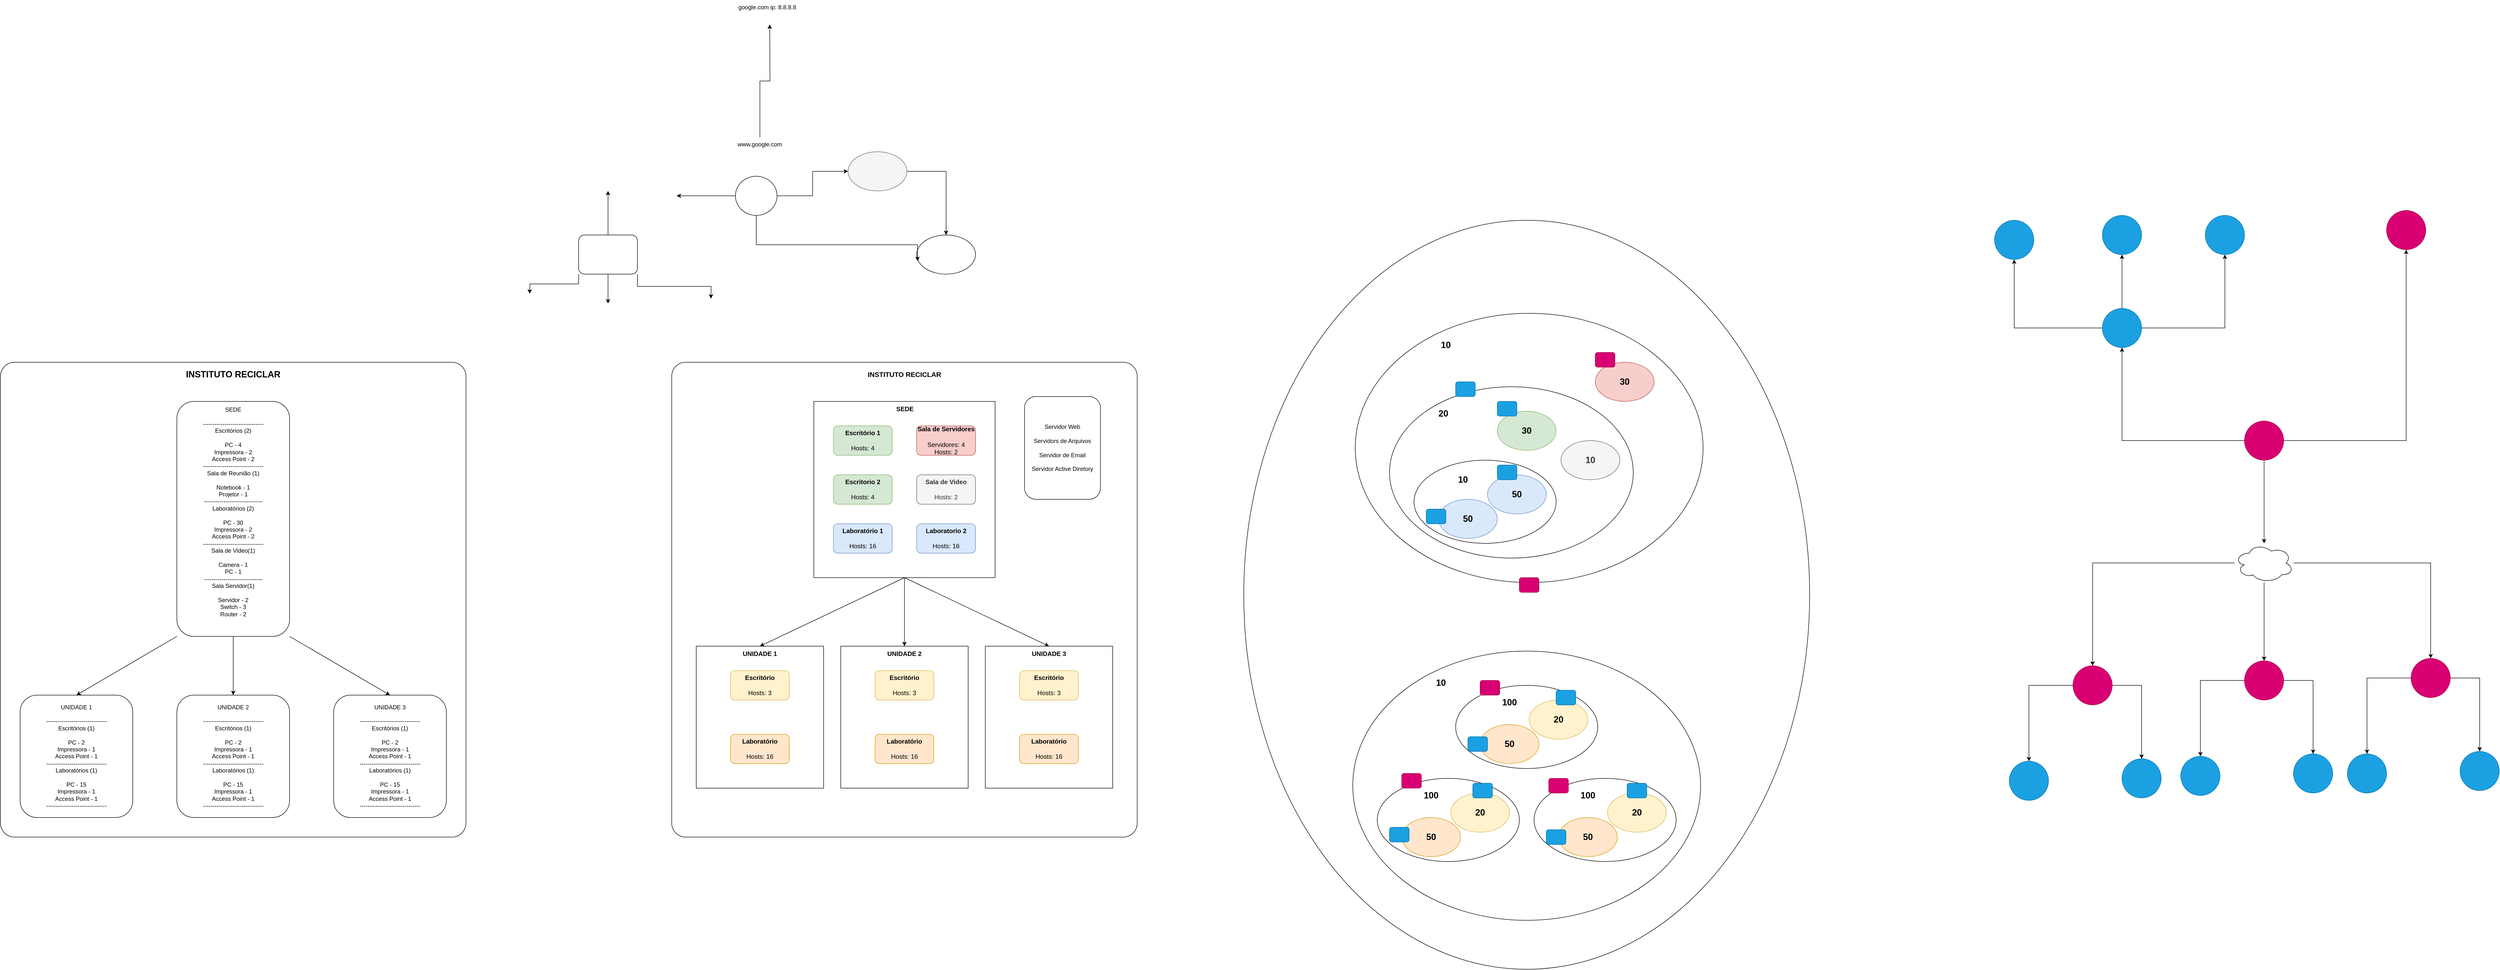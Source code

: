 <mxfile version="23.1.7" type="github">
  <diagram name="Page-1" id="ydfIUNK_gMVmEbcDhQVD">
    <mxGraphModel dx="4947" dy="3346" grid="1" gridSize="10" guides="1" tooltips="1" connect="1" arrows="1" fold="1" page="1" pageScale="1" pageWidth="850" pageHeight="1100" math="0" shadow="0">
      <root>
        <mxCell id="0" />
        <mxCell id="1" parent="0" />
        <mxCell id="fxwuEi95QCL5PJLkfZy1-62" value="" style="ellipse;whiteSpace=wrap;html=1;fillColor=none;" vertex="1" parent="1">
          <mxGeometry x="2487.5" y="-570" width="1155" height="1530" as="geometry" />
        </mxCell>
        <mxCell id="fxwuEi95QCL5PJLkfZy1-61" value="" style="ellipse;whiteSpace=wrap;html=1;fillColor=none;" vertex="1" parent="1">
          <mxGeometry x="2715" y="-380" width="710" height="550" as="geometry" />
        </mxCell>
        <mxCell id="fxwuEi95QCL5PJLkfZy1-58" value="" style="ellipse;whiteSpace=wrap;html=1;fillColor=none;" vertex="1" parent="1">
          <mxGeometry x="2785" y="-230" width="497.5" height="350" as="geometry" />
        </mxCell>
        <mxCell id="fxwuEi95QCL5PJLkfZy1-45" value="" style="ellipse;whiteSpace=wrap;html=1;fillColor=none;" vertex="1" parent="1">
          <mxGeometry x="2710" y="310" width="710" height="550" as="geometry" />
        </mxCell>
        <mxCell id="fxwuEi95QCL5PJLkfZy1-9" value="" style="rounded=1;whiteSpace=wrap;html=1;gradientColor=default;fillColor=none;arcSize=3;glass=0;shadow=0;fontSize=13;" vertex="1" parent="1">
          <mxGeometry x="1320" y="-280" width="950" height="970" as="geometry" />
        </mxCell>
        <mxCell id="fxwuEi95QCL5PJLkfZy1-30" style="rounded=0;orthogonalLoop=1;jettySize=auto;html=1;entryX=0.5;entryY=0;entryDx=0;entryDy=0;exitX=0.5;exitY=1;exitDx=0;exitDy=0;fontSize=13;" edge="1" parent="1" source="fxwuEi95QCL5PJLkfZy1-7" target="fxwuEi95QCL5PJLkfZy1-18">
          <mxGeometry relative="1" as="geometry" />
        </mxCell>
        <mxCell id="fxwuEi95QCL5PJLkfZy1-31" style="edgeStyle=orthogonalEdgeStyle;rounded=0;orthogonalLoop=1;jettySize=auto;html=1;exitX=0.5;exitY=1;exitDx=0;exitDy=0;entryX=0.5;entryY=0;entryDx=0;entryDy=0;fontSize=13;" edge="1" parent="1" source="fxwuEi95QCL5PJLkfZy1-7" target="fxwuEi95QCL5PJLkfZy1-22">
          <mxGeometry relative="1" as="geometry" />
        </mxCell>
        <mxCell id="fxwuEi95QCL5PJLkfZy1-32" style="rounded=0;orthogonalLoop=1;jettySize=auto;html=1;exitX=0.5;exitY=1;exitDx=0;exitDy=0;entryX=0.5;entryY=0;entryDx=0;entryDy=0;fontSize=13;" edge="1" parent="1" source="fxwuEi95QCL5PJLkfZy1-7" target="fxwuEi95QCL5PJLkfZy1-26">
          <mxGeometry relative="1" as="geometry" />
        </mxCell>
        <mxCell id="fxwuEi95QCL5PJLkfZy1-7" value="" style="rounded=0;whiteSpace=wrap;html=1;fontSize=13;" vertex="1" parent="1">
          <mxGeometry x="1610" y="-200" width="370" height="360" as="geometry" />
        </mxCell>
        <mxCell id="63vsSF0owmm6zfgYTDCI-8" value="" style="rounded=1;whiteSpace=wrap;html=1;gradientColor=default;fillColor=none;arcSize=3;" parent="1" vertex="1">
          <mxGeometry x="-50" y="-280" width="950" height="970" as="geometry" />
        </mxCell>
        <mxCell id="63vsSF0owmm6zfgYTDCI-5" style="rounded=0;orthogonalLoop=1;jettySize=auto;html=1;exitX=0;exitY=1;exitDx=0;exitDy=0;entryX=0.5;entryY=0;entryDx=0;entryDy=0;" parent="1" source="63vsSF0owmm6zfgYTDCI-1" target="63vsSF0owmm6zfgYTDCI-2" edge="1">
          <mxGeometry relative="1" as="geometry" />
        </mxCell>
        <mxCell id="63vsSF0owmm6zfgYTDCI-6" style="edgeStyle=orthogonalEdgeStyle;rounded=0;orthogonalLoop=1;jettySize=auto;html=1;exitX=0.5;exitY=1;exitDx=0;exitDy=0;" parent="1" source="63vsSF0owmm6zfgYTDCI-1" target="63vsSF0owmm6zfgYTDCI-4" edge="1">
          <mxGeometry relative="1" as="geometry" />
        </mxCell>
        <mxCell id="63vsSF0owmm6zfgYTDCI-7" style="rounded=0;orthogonalLoop=1;jettySize=auto;html=1;exitX=1;exitY=1;exitDx=0;exitDy=0;entryX=0.5;entryY=0;entryDx=0;entryDy=0;" parent="1" source="63vsSF0owmm6zfgYTDCI-1" target="63vsSF0owmm6zfgYTDCI-3" edge="1">
          <mxGeometry relative="1" as="geometry" />
        </mxCell>
        <mxCell id="63vsSF0owmm6zfgYTDCI-1" value="SEDE&lt;br&gt;&lt;div&gt;&lt;br&gt;&lt;/div&gt;&lt;div&gt;-------------------------------&lt;/div&gt;&lt;div&gt;&lt;span style=&quot;background-color: initial;&quot;&gt;Escritórios (2)&lt;/span&gt;&lt;br&gt;&lt;/div&gt;&lt;div&gt;&lt;br&gt;&lt;/div&gt;&lt;div&gt;PC - 4&lt;/div&gt;&lt;div&gt;Impressora - 2&lt;/div&gt;&lt;div&gt;Access Point - 2&lt;/div&gt;&lt;div&gt;&lt;span style=&quot;background-color: initial;&quot;&gt;-------------------------------&lt;/span&gt;&lt;br&gt;&lt;/div&gt;&lt;div&gt;&lt;span style=&quot;background-color: initial;&quot;&gt;Sala de Reunião (1)&lt;/span&gt;&lt;/div&gt;&lt;div&gt;&lt;span style=&quot;background-color: initial;&quot;&gt;&lt;br&gt;&lt;/span&gt;&lt;/div&gt;&lt;div&gt;&lt;span style=&quot;background-color: initial;&quot;&gt;Notebook - 1&lt;/span&gt;&lt;/div&gt;&lt;div&gt;Projetor - 1&lt;/div&gt;&lt;div&gt;------------------------------&lt;/div&gt;&lt;div&gt;Laboratórios (2)&lt;/div&gt;&lt;div&gt;&lt;br&gt;&lt;/div&gt;&lt;div&gt;PC - 30&lt;/div&gt;&lt;div&gt;Impressora - 2&lt;/div&gt;&lt;div&gt;Access Point - 2&lt;/div&gt;&lt;div&gt;-------------------------------&lt;/div&gt;&lt;div&gt;Sala de Video(1)&lt;/div&gt;&lt;div&gt;&lt;br&gt;&lt;/div&gt;&lt;div&gt;Camera - 1&lt;/div&gt;&lt;div&gt;PC - 1&lt;/div&gt;&lt;div&gt;------------------------------&lt;/div&gt;&lt;div&gt;Sala Servidor(1)&lt;/div&gt;&lt;div&gt;&lt;br&gt;&lt;/div&gt;&lt;div&gt;Servidor - 2&lt;/div&gt;&lt;div&gt;Switch - 3&lt;/div&gt;&lt;div&gt;Router - 2&lt;/div&gt;&lt;div&gt;&lt;br&gt;&lt;/div&gt;&lt;div&gt;&lt;br&gt;&lt;/div&gt;" style="rounded=1;whiteSpace=wrap;html=1;" parent="1" vertex="1">
          <mxGeometry x="310" y="-200" width="230" height="480" as="geometry" />
        </mxCell>
        <mxCell id="63vsSF0owmm6zfgYTDCI-2" value="UNIDADE 1&lt;br style=&quot;border-color: var(--border-color);&quot;&gt;&lt;div style=&quot;border-color: var(--border-color);&quot;&gt;&lt;br style=&quot;border-color: var(--border-color);&quot;&gt;&lt;/div&gt;&lt;div style=&quot;border-color: var(--border-color);&quot;&gt;-------------------------------&lt;/div&gt;&lt;div style=&quot;border-color: var(--border-color);&quot;&gt;Escritórios (1)&lt;br style=&quot;border-color: var(--border-color);&quot;&gt;&lt;/div&gt;&lt;div style=&quot;border-color: var(--border-color);&quot;&gt;&lt;br style=&quot;border-color: var(--border-color);&quot;&gt;&lt;/div&gt;&lt;div style=&quot;border-color: var(--border-color);&quot;&gt;PC - 2&lt;/div&gt;&lt;div style=&quot;border-color: var(--border-color);&quot;&gt;Impressora - 1&lt;/div&gt;&lt;div style=&quot;border-color: var(--border-color);&quot;&gt;Access Point - 1&lt;/div&gt;&lt;div style=&quot;border-color: var(--border-color);&quot;&gt;&lt;span style=&quot;border-color: var(--border-color); background-color: initial;&quot;&gt;-------------------------------&lt;/span&gt;&lt;br style=&quot;border-color: var(--border-color);&quot;&gt;&lt;/div&gt;&lt;div style=&quot;border-color: var(--border-color);&quot;&gt;Laboratórios (1)&lt;/div&gt;&lt;div style=&quot;border-color: var(--border-color);&quot;&gt;&lt;br style=&quot;border-color: var(--border-color);&quot;&gt;&lt;/div&gt;&lt;div style=&quot;border-color: var(--border-color);&quot;&gt;PC - 15&lt;/div&gt;&lt;div style=&quot;border-color: var(--border-color);&quot;&gt;Impressora - 1&lt;/div&gt;&lt;div style=&quot;border-color: var(--border-color);&quot;&gt;Access Point - 1&lt;/div&gt;&lt;div style=&quot;border-color: var(--border-color);&quot;&gt;-------------------------------&lt;/div&gt;" style="rounded=1;whiteSpace=wrap;html=1;" parent="1" vertex="1">
          <mxGeometry x="-10" y="400" width="230" height="250" as="geometry" />
        </mxCell>
        <mxCell id="63vsSF0owmm6zfgYTDCI-3" value="UNIDADE 3&lt;br style=&quot;border-color: var(--border-color);&quot;&gt;&lt;div style=&quot;border-color: var(--border-color);&quot;&gt;&lt;br style=&quot;border-color: var(--border-color);&quot;&gt;&lt;/div&gt;&lt;div style=&quot;border-color: var(--border-color);&quot;&gt;-------------------------------&lt;/div&gt;&lt;div style=&quot;border-color: var(--border-color);&quot;&gt;Escritórios (1)&lt;br style=&quot;border-color: var(--border-color);&quot;&gt;&lt;/div&gt;&lt;div style=&quot;border-color: var(--border-color);&quot;&gt;&lt;br style=&quot;border-color: var(--border-color);&quot;&gt;&lt;/div&gt;&lt;div style=&quot;border-color: var(--border-color);&quot;&gt;PC - 2&lt;/div&gt;&lt;div style=&quot;border-color: var(--border-color);&quot;&gt;Impressora - 1&lt;/div&gt;&lt;div style=&quot;border-color: var(--border-color);&quot;&gt;Access Point - 1&lt;/div&gt;&lt;div style=&quot;border-color: var(--border-color);&quot;&gt;-------------------------------&lt;br style=&quot;border-color: var(--border-color);&quot;&gt;&lt;/div&gt;&lt;div style=&quot;border-color: var(--border-color);&quot;&gt;Laboratórios (1)&lt;/div&gt;&lt;div style=&quot;border-color: var(--border-color);&quot;&gt;&lt;br style=&quot;border-color: var(--border-color);&quot;&gt;&lt;/div&gt;&lt;div style=&quot;border-color: var(--border-color);&quot;&gt;PC - 15&lt;/div&gt;&lt;div style=&quot;border-color: var(--border-color);&quot;&gt;Impressora - 1&lt;/div&gt;&lt;div style=&quot;border-color: var(--border-color);&quot;&gt;Access Point - 1&lt;/div&gt;&lt;div style=&quot;border-color: var(--border-color);&quot;&gt;-------------------------------&lt;/div&gt;" style="rounded=1;whiteSpace=wrap;html=1;" parent="1" vertex="1">
          <mxGeometry x="630" y="400" width="230" height="250" as="geometry" />
        </mxCell>
        <mxCell id="63vsSF0owmm6zfgYTDCI-4" value="UNIDADE 2&lt;br style=&quot;border-color: var(--border-color);&quot;&gt;&lt;div style=&quot;border-color: var(--border-color);&quot;&gt;&lt;br style=&quot;border-color: var(--border-color);&quot;&gt;&lt;/div&gt;&lt;div style=&quot;border-color: var(--border-color);&quot;&gt;-------------------------------&lt;/div&gt;&lt;div style=&quot;border-color: var(--border-color);&quot;&gt;Escritórios (1)&lt;br style=&quot;border-color: var(--border-color);&quot;&gt;&lt;/div&gt;&lt;div style=&quot;border-color: var(--border-color);&quot;&gt;&lt;br style=&quot;border-color: var(--border-color);&quot;&gt;&lt;/div&gt;&lt;div style=&quot;border-color: var(--border-color);&quot;&gt;PC - 2&lt;/div&gt;&lt;div style=&quot;border-color: var(--border-color);&quot;&gt;Impressora - 1&lt;/div&gt;&lt;div style=&quot;border-color: var(--border-color);&quot;&gt;Access Point - 1&lt;/div&gt;&lt;div style=&quot;border-color: var(--border-color);&quot;&gt;-------------------------------&lt;br style=&quot;border-color: var(--border-color);&quot;&gt;&lt;/div&gt;&lt;div style=&quot;border-color: var(--border-color);&quot;&gt;Laboratórios (1)&lt;/div&gt;&lt;div style=&quot;border-color: var(--border-color);&quot;&gt;&lt;br style=&quot;border-color: var(--border-color);&quot;&gt;&lt;/div&gt;&lt;div style=&quot;border-color: var(--border-color);&quot;&gt;PC - 15&lt;/div&gt;&lt;div style=&quot;border-color: var(--border-color);&quot;&gt;Impressora - 1&lt;/div&gt;&lt;div style=&quot;border-color: var(--border-color);&quot;&gt;Access Point - 1&lt;/div&gt;&lt;div style=&quot;border-color: var(--border-color);&quot;&gt;-------------------------------&lt;/div&gt;" style="rounded=1;whiteSpace=wrap;html=1;" parent="1" vertex="1">
          <mxGeometry x="310" y="400" width="230" height="250" as="geometry" />
        </mxCell>
        <mxCell id="63vsSF0owmm6zfgYTDCI-9" value="&lt;b&gt;&lt;font style=&quot;font-size: 18px;&quot;&gt;INSTITUTO RECICLAR&lt;/font&gt;&lt;/b&gt;" style="text;html=1;align=center;verticalAlign=middle;whiteSpace=wrap;rounded=0;" parent="1" vertex="1">
          <mxGeometry x="165" y="-270" width="520" height="30" as="geometry" />
        </mxCell>
        <mxCell id="fxwuEi95QCL5PJLkfZy1-1" value="&lt;b style=&quot;font-size: 13px;&quot;&gt;Escritório 1&lt;br style=&quot;font-size: 13px;&quot;&gt;&lt;/b&gt;&lt;br style=&quot;font-size: 13px;&quot;&gt;Hosts: 4" style="rounded=1;whiteSpace=wrap;html=1;fillColor=#d5e8d4;strokeColor=#82b366;fontSize=13;" vertex="1" parent="1">
          <mxGeometry x="1650" y="-150" width="120" height="60" as="geometry" />
        </mxCell>
        <mxCell id="fxwuEi95QCL5PJLkfZy1-2" value="&lt;b style=&quot;font-size: 13px;&quot;&gt;Escritorio 2&lt;br style=&quot;font-size: 13px;&quot;&gt;&lt;/b&gt;&lt;br style=&quot;font-size: 13px;&quot;&gt;Hosts: 4" style="rounded=1;whiteSpace=wrap;html=1;fillColor=#d5e8d4;strokeColor=#82b366;fontSize=13;" vertex="1" parent="1">
          <mxGeometry x="1650" y="-50" width="120" height="60" as="geometry" />
        </mxCell>
        <mxCell id="fxwuEi95QCL5PJLkfZy1-3" value="&lt;b style=&quot;font-size: 13px;&quot;&gt;Laboratório 1&lt;br style=&quot;font-size: 13px;&quot;&gt;&lt;/b&gt;&lt;br style=&quot;font-size: 13px;&quot;&gt;Hosts: 16" style="rounded=1;whiteSpace=wrap;html=1;fillColor=#dae8fc;strokeColor=#6c8ebf;fontSize=13;" vertex="1" parent="1">
          <mxGeometry x="1650" y="50" width="120" height="60" as="geometry" />
        </mxCell>
        <mxCell id="fxwuEi95QCL5PJLkfZy1-4" value="&lt;b style=&quot;font-size: 13px;&quot;&gt;Laboratorio 2&lt;br style=&quot;font-size: 13px;&quot;&gt;&lt;/b&gt;&lt;br style=&quot;font-size: 13px;&quot;&gt;Hosts: 16" style="rounded=1;whiteSpace=wrap;html=1;fillColor=#dae8fc;strokeColor=#6c8ebf;fontSize=13;" vertex="1" parent="1">
          <mxGeometry x="1820" y="50" width="120" height="60" as="geometry" />
        </mxCell>
        <mxCell id="fxwuEi95QCL5PJLkfZy1-5" value="&lt;b style=&quot;font-size: 13px;&quot;&gt;Sala de Video&lt;br style=&quot;font-size: 13px;&quot;&gt;&lt;/b&gt;&lt;br style=&quot;font-size: 13px;&quot;&gt;Hosts: 2" style="rounded=1;whiteSpace=wrap;html=1;fillColor=#f5f5f5;fontColor=#333333;strokeColor=#666666;fontSize=13;" vertex="1" parent="1">
          <mxGeometry x="1820" y="-50" width="120" height="60" as="geometry" />
        </mxCell>
        <mxCell id="fxwuEi95QCL5PJLkfZy1-6" value="&lt;b style=&quot;font-size: 13px;&quot;&gt;Sala de Servidores&lt;br style=&quot;font-size: 13px;&quot;&gt;&lt;/b&gt;&lt;br style=&quot;font-size: 13px;&quot;&gt;Servidores: 4&lt;br style=&quot;font-size: 13px;&quot;&gt;Hosts: 2" style="rounded=1;whiteSpace=wrap;html=1;fillColor=#f8cecc;strokeColor=#b85450;fontSize=13;" vertex="1" parent="1">
          <mxGeometry x="1820" y="-150" width="120" height="60" as="geometry" />
        </mxCell>
        <mxCell id="fxwuEi95QCL5PJLkfZy1-8" value="&lt;b style=&quot;font-size: 13px;&quot;&gt;&lt;font style=&quot;font-size: 13px;&quot;&gt;SEDE&lt;/font&gt;&lt;/b&gt;" style="text;html=1;align=center;verticalAlign=middle;whiteSpace=wrap;rounded=0;fontSize=13;" vertex="1" parent="1">
          <mxGeometry x="1691" y="-200" width="210" height="30" as="geometry" />
        </mxCell>
        <mxCell id="fxwuEi95QCL5PJLkfZy1-10" value="&lt;b style=&quot;&quot;&gt;&lt;font style=&quot;font-size: 14px;&quot;&gt;INSTITUTO RECICLAR&lt;/font&gt;&lt;/b&gt;" style="text;html=1;align=center;verticalAlign=middle;whiteSpace=wrap;rounded=0;fontSize=13;" vertex="1" parent="1">
          <mxGeometry x="1535" y="-270" width="520" height="30" as="geometry" />
        </mxCell>
        <mxCell id="fxwuEi95QCL5PJLkfZy1-11" value="" style="rounded=0;whiteSpace=wrap;html=1;fontSize=13;" vertex="1" parent="1">
          <mxGeometry x="1370" y="300" width="260" height="290" as="geometry" />
        </mxCell>
        <mxCell id="fxwuEi95QCL5PJLkfZy1-12" value="&lt;b style=&quot;font-size: 13px;&quot;&gt;Escritório&lt;br style=&quot;font-size: 13px;&quot;&gt;&lt;/b&gt;&lt;br style=&quot;font-size: 13px;&quot;&gt;Hosts: 3" style="rounded=1;whiteSpace=wrap;html=1;fillColor=#fff2cc;strokeColor=#d6b656;fontSize=13;" vertex="1" parent="1">
          <mxGeometry x="1440" y="350" width="120" height="60" as="geometry" />
        </mxCell>
        <mxCell id="fxwuEi95QCL5PJLkfZy1-14" value="&lt;b style=&quot;font-size: 13px;&quot;&gt;Laboratório&lt;br style=&quot;font-size: 13px;&quot;&gt;&lt;/b&gt;&lt;br style=&quot;font-size: 13px;&quot;&gt;Hosts: 16" style="rounded=1;whiteSpace=wrap;html=1;fillColor=#ffe6cc;strokeColor=#d79b00;fontSize=13;" vertex="1" parent="1">
          <mxGeometry x="1440" y="480" width="120" height="60" as="geometry" />
        </mxCell>
        <mxCell id="fxwuEi95QCL5PJLkfZy1-18" value="&lt;b style=&quot;font-size: 13px;&quot;&gt;&lt;font style=&quot;font-size: 13px;&quot;&gt;UNIDADE 1&lt;/font&gt;&lt;/b&gt;" style="text;html=1;align=center;verticalAlign=middle;whiteSpace=wrap;rounded=0;fontSize=13;" vertex="1" parent="1">
          <mxGeometry x="1395" y="300" width="210" height="30" as="geometry" />
        </mxCell>
        <mxCell id="fxwuEi95QCL5PJLkfZy1-19" value="" style="rounded=0;whiteSpace=wrap;html=1;fontSize=13;" vertex="1" parent="1">
          <mxGeometry x="1665" y="300" width="260" height="290" as="geometry" />
        </mxCell>
        <mxCell id="fxwuEi95QCL5PJLkfZy1-20" value="&lt;b style=&quot;font-size: 13px;&quot;&gt;Escritório&lt;br style=&quot;font-size: 13px;&quot;&gt;&lt;/b&gt;&lt;br style=&quot;font-size: 13px;&quot;&gt;Hosts: 3" style="rounded=1;whiteSpace=wrap;html=1;fillColor=#fff2cc;strokeColor=#d6b656;fontSize=13;" vertex="1" parent="1">
          <mxGeometry x="1735" y="350" width="120" height="60" as="geometry" />
        </mxCell>
        <mxCell id="fxwuEi95QCL5PJLkfZy1-21" value="&lt;b style=&quot;font-size: 13px;&quot;&gt;Laboratório&lt;br style=&quot;font-size: 13px;&quot;&gt;&lt;/b&gt;&lt;br style=&quot;font-size: 13px;&quot;&gt;Hosts: 16" style="rounded=1;whiteSpace=wrap;html=1;fillColor=#ffe6cc;strokeColor=#d79b00;fontSize=13;" vertex="1" parent="1">
          <mxGeometry x="1735" y="480" width="120" height="60" as="geometry" />
        </mxCell>
        <mxCell id="fxwuEi95QCL5PJLkfZy1-22" value="&lt;b style=&quot;font-size: 13px;&quot;&gt;&lt;font style=&quot;font-size: 13px;&quot;&gt;UNIDADE 2&lt;/font&gt;&lt;/b&gt;" style="text;html=1;align=center;verticalAlign=middle;whiteSpace=wrap;rounded=0;fontSize=13;" vertex="1" parent="1">
          <mxGeometry x="1690" y="300" width="210" height="30" as="geometry" />
        </mxCell>
        <mxCell id="fxwuEi95QCL5PJLkfZy1-23" value="" style="rounded=0;whiteSpace=wrap;html=1;fontSize=13;" vertex="1" parent="1">
          <mxGeometry x="1960" y="300" width="260" height="290" as="geometry" />
        </mxCell>
        <mxCell id="fxwuEi95QCL5PJLkfZy1-24" value="&lt;b style=&quot;font-size: 13px;&quot;&gt;Escritório&lt;br style=&quot;font-size: 13px;&quot;&gt;&lt;/b&gt;&lt;br style=&quot;font-size: 13px;&quot;&gt;Hosts: 3" style="rounded=1;whiteSpace=wrap;html=1;fillColor=#fff2cc;strokeColor=#d6b656;fontSize=13;" vertex="1" parent="1">
          <mxGeometry x="2030" y="350" width="120" height="60" as="geometry" />
        </mxCell>
        <mxCell id="fxwuEi95QCL5PJLkfZy1-25" value="&lt;b style=&quot;font-size: 13px;&quot;&gt;Laboratório&lt;br style=&quot;font-size: 13px;&quot;&gt;&lt;/b&gt;&lt;br style=&quot;font-size: 13px;&quot;&gt;Hosts: 16" style="rounded=1;whiteSpace=wrap;html=1;fillColor=#ffe6cc;strokeColor=#d79b00;fontSize=13;" vertex="1" parent="1">
          <mxGeometry x="2030" y="480" width="120" height="60" as="geometry" />
        </mxCell>
        <mxCell id="fxwuEi95QCL5PJLkfZy1-26" value="&lt;b style=&quot;font-size: 13px;&quot;&gt;&lt;font style=&quot;font-size: 13px;&quot;&gt;UNIDADE 3&lt;/font&gt;&lt;/b&gt;" style="text;html=1;align=center;verticalAlign=middle;whiteSpace=wrap;rounded=0;fontSize=13;" vertex="1" parent="1">
          <mxGeometry x="1985" y="300" width="210" height="30" as="geometry" />
        </mxCell>
        <mxCell id="fxwuEi95QCL5PJLkfZy1-34" value="" style="ellipse;whiteSpace=wrap;html=1;fillColor=none;" vertex="1" parent="1">
          <mxGeometry x="2920" y="380" width="290" height="170" as="geometry" />
        </mxCell>
        <mxCell id="fxwuEi95QCL5PJLkfZy1-33" value="&lt;font style=&quot;font-size: 18px;&quot;&gt;&lt;b&gt;50&lt;/b&gt;&lt;/font&gt;" style="ellipse;whiteSpace=wrap;html=1;fillColor=#ffe6cc;strokeColor=#d79b00;" vertex="1" parent="1">
          <mxGeometry x="2970" y="460" width="120" height="80" as="geometry" />
        </mxCell>
        <mxCell id="fxwuEi95QCL5PJLkfZy1-35" value="&lt;font style=&quot;font-size: 18px;&quot;&gt;&lt;b&gt;20&lt;/b&gt;&lt;/font&gt;" style="ellipse;whiteSpace=wrap;html=1;fillColor=#fff2cc;strokeColor=#d6b656;" vertex="1" parent="1">
          <mxGeometry x="3070" y="410" width="120" height="80" as="geometry" />
        </mxCell>
        <mxCell id="fxwuEi95QCL5PJLkfZy1-36" value="&lt;font style=&quot;font-size: 18px;&quot;&gt;&lt;b&gt;100&lt;/b&gt;&lt;/font&gt;" style="text;html=1;align=center;verticalAlign=middle;whiteSpace=wrap;rounded=0;" vertex="1" parent="1">
          <mxGeometry x="3000" y="400" width="60" height="30" as="geometry" />
        </mxCell>
        <mxCell id="fxwuEi95QCL5PJLkfZy1-37" value="" style="ellipse;whiteSpace=wrap;html=1;fillColor=none;" vertex="1" parent="1">
          <mxGeometry x="2760" y="570" width="290" height="170" as="geometry" />
        </mxCell>
        <mxCell id="fxwuEi95QCL5PJLkfZy1-38" value="&lt;font style=&quot;font-size: 18px;&quot;&gt;&lt;b&gt;50&lt;/b&gt;&lt;/font&gt;" style="ellipse;whiteSpace=wrap;html=1;fillColor=#ffe6cc;strokeColor=#d79b00;" vertex="1" parent="1">
          <mxGeometry x="2810" y="650" width="120" height="80" as="geometry" />
        </mxCell>
        <mxCell id="fxwuEi95QCL5PJLkfZy1-39" value="&lt;b&gt;&lt;font style=&quot;font-size: 18px;&quot;&gt;20&lt;/font&gt;&lt;/b&gt;" style="ellipse;whiteSpace=wrap;html=1;fillColor=#fff2cc;strokeColor=#d6b656;" vertex="1" parent="1">
          <mxGeometry x="2910" y="600" width="120" height="80" as="geometry" />
        </mxCell>
        <mxCell id="fxwuEi95QCL5PJLkfZy1-40" value="&lt;font style=&quot;font-size: 18px;&quot;&gt;&lt;b&gt;100&lt;/b&gt;&lt;/font&gt;" style="text;html=1;align=center;verticalAlign=middle;whiteSpace=wrap;rounded=0;" vertex="1" parent="1">
          <mxGeometry x="2840" y="590" width="60" height="30" as="geometry" />
        </mxCell>
        <mxCell id="fxwuEi95QCL5PJLkfZy1-41" value="" style="ellipse;whiteSpace=wrap;html=1;fillColor=none;" vertex="1" parent="1">
          <mxGeometry x="3080" y="570" width="290" height="170" as="geometry" />
        </mxCell>
        <mxCell id="fxwuEi95QCL5PJLkfZy1-42" value="&lt;font style=&quot;font-size: 18px;&quot;&gt;&lt;b&gt;50&lt;/b&gt;&lt;/font&gt;" style="ellipse;whiteSpace=wrap;html=1;fillColor=#ffe6cc;strokeColor=#d79b00;" vertex="1" parent="1">
          <mxGeometry x="3130" y="650" width="120" height="80" as="geometry" />
        </mxCell>
        <mxCell id="fxwuEi95QCL5PJLkfZy1-43" value="&lt;font style=&quot;font-size: 18px;&quot;&gt;&lt;b&gt;20&lt;/b&gt;&lt;/font&gt;" style="ellipse;whiteSpace=wrap;html=1;fillColor=#fff2cc;strokeColor=#d6b656;" vertex="1" parent="1">
          <mxGeometry x="3230" y="600" width="120" height="80" as="geometry" />
        </mxCell>
        <mxCell id="fxwuEi95QCL5PJLkfZy1-44" value="&lt;font style=&quot;font-size: 18px;&quot;&gt;&lt;b&gt;100&lt;/b&gt;&lt;/font&gt;" style="text;html=1;align=center;verticalAlign=middle;whiteSpace=wrap;rounded=0;" vertex="1" parent="1">
          <mxGeometry x="3160" y="590" width="60" height="30" as="geometry" />
        </mxCell>
        <mxCell id="fxwuEi95QCL5PJLkfZy1-46" value="&lt;font style=&quot;font-size: 18px;&quot;&gt;&lt;b&gt;10&lt;/b&gt;&lt;/font&gt;" style="text;html=1;align=center;verticalAlign=middle;whiteSpace=wrap;rounded=0;" vertex="1" parent="1">
          <mxGeometry x="2860" y="360" width="60" height="30" as="geometry" />
        </mxCell>
        <mxCell id="fxwuEi95QCL5PJLkfZy1-47" value="&lt;font style=&quot;font-size: 18px;&quot;&gt;&lt;b&gt;30&lt;/b&gt;&lt;/font&gt;" style="ellipse;whiteSpace=wrap;html=1;fillColor=#d5e8d4;strokeColor=#82b366;" vertex="1" parent="1">
          <mxGeometry x="3005" y="-180" width="120" height="80" as="geometry" />
        </mxCell>
        <mxCell id="fxwuEi95QCL5PJLkfZy1-50" value="&lt;font style=&quot;font-size: 18px;&quot;&gt;&lt;b&gt;10&lt;/b&gt;&lt;/font&gt;" style="ellipse;whiteSpace=wrap;html=1;fillColor=#f5f5f5;fontColor=#333333;strokeColor=#666666;" vertex="1" parent="1">
          <mxGeometry x="3135" y="-120" width="120" height="80" as="geometry" />
        </mxCell>
        <mxCell id="fxwuEi95QCL5PJLkfZy1-51" value="&lt;font style=&quot;font-size: 18px;&quot;&gt;&lt;b&gt;30&lt;/b&gt;&lt;/font&gt;" style="ellipse;whiteSpace=wrap;html=1;fillColor=#f8cecc;strokeColor=#b85450;" vertex="1" parent="1">
          <mxGeometry x="3205" y="-280" width="120" height="80" as="geometry" />
        </mxCell>
        <mxCell id="fxwuEi95QCL5PJLkfZy1-54" value="" style="ellipse;whiteSpace=wrap;html=1;fillColor=none;" vertex="1" parent="1">
          <mxGeometry x="2835" y="-80" width="290" height="170" as="geometry" />
        </mxCell>
        <mxCell id="fxwuEi95QCL5PJLkfZy1-55" value="&lt;font style=&quot;font-size: 18px;&quot;&gt;&lt;b&gt;50&lt;/b&gt;&lt;/font&gt;" style="ellipse;whiteSpace=wrap;html=1;fillColor=#dae8fc;strokeColor=#6c8ebf;" vertex="1" parent="1">
          <mxGeometry x="2885" width="120" height="80" as="geometry" />
        </mxCell>
        <mxCell id="fxwuEi95QCL5PJLkfZy1-56" value="&lt;font style=&quot;font-size: 18px;&quot;&gt;&lt;b&gt;50&lt;/b&gt;&lt;/font&gt;" style="ellipse;whiteSpace=wrap;html=1;fillColor=#dae8fc;strokeColor=#6c8ebf;" vertex="1" parent="1">
          <mxGeometry x="2985" y="-50" width="120" height="80" as="geometry" />
        </mxCell>
        <mxCell id="fxwuEi95QCL5PJLkfZy1-57" value="&lt;font style=&quot;font-size: 18px;&quot;&gt;&lt;b&gt;10&lt;/b&gt;&lt;/font&gt;" style="text;html=1;align=center;verticalAlign=middle;whiteSpace=wrap;rounded=0;" vertex="1" parent="1">
          <mxGeometry x="2905" y="-55" width="60" height="30" as="geometry" />
        </mxCell>
        <mxCell id="fxwuEi95QCL5PJLkfZy1-59" value="&lt;font style=&quot;font-size: 18px;&quot;&gt;&lt;b&gt;20&lt;/b&gt;&lt;/font&gt;" style="text;html=1;align=center;verticalAlign=middle;whiteSpace=wrap;rounded=0;" vertex="1" parent="1">
          <mxGeometry x="2865" y="-190" width="60" height="30" as="geometry" />
        </mxCell>
        <mxCell id="fxwuEi95QCL5PJLkfZy1-63" value="&lt;font style=&quot;font-size: 18px;&quot;&gt;&lt;b&gt;10&lt;/b&gt;&lt;/font&gt;" style="text;html=1;align=center;verticalAlign=middle;whiteSpace=wrap;rounded=0;" vertex="1" parent="1">
          <mxGeometry x="2870" y="-330" width="60" height="30" as="geometry" />
        </mxCell>
        <mxCell id="fxwuEi95QCL5PJLkfZy1-65" style="edgeStyle=orthogonalEdgeStyle;rounded=0;orthogonalLoop=1;jettySize=auto;html=1;" edge="1" parent="1" source="fxwuEi95QCL5PJLkfZy1-64">
          <mxGeometry relative="1" as="geometry">
            <mxPoint x="1190" y="-630" as="targetPoint" />
          </mxGeometry>
        </mxCell>
        <mxCell id="fxwuEi95QCL5PJLkfZy1-66" style="edgeStyle=orthogonalEdgeStyle;rounded=0;orthogonalLoop=1;jettySize=auto;html=1;exitX=0;exitY=1;exitDx=0;exitDy=0;" edge="1" parent="1" source="fxwuEi95QCL5PJLkfZy1-64">
          <mxGeometry relative="1" as="geometry">
            <mxPoint x="1030" y="-420" as="targetPoint" />
          </mxGeometry>
        </mxCell>
        <mxCell id="fxwuEi95QCL5PJLkfZy1-67" style="edgeStyle=orthogonalEdgeStyle;rounded=0;orthogonalLoop=1;jettySize=auto;html=1;" edge="1" parent="1" source="fxwuEi95QCL5PJLkfZy1-64">
          <mxGeometry relative="1" as="geometry">
            <mxPoint x="1190" y="-400" as="targetPoint" />
          </mxGeometry>
        </mxCell>
        <mxCell id="fxwuEi95QCL5PJLkfZy1-68" style="edgeStyle=orthogonalEdgeStyle;rounded=0;orthogonalLoop=1;jettySize=auto;html=1;exitX=1;exitY=1;exitDx=0;exitDy=0;" edge="1" parent="1" source="fxwuEi95QCL5PJLkfZy1-64">
          <mxGeometry relative="1" as="geometry">
            <mxPoint x="1400" y="-410" as="targetPoint" />
          </mxGeometry>
        </mxCell>
        <mxCell id="fxwuEi95QCL5PJLkfZy1-64" value="" style="rounded=1;whiteSpace=wrap;html=1;" vertex="1" parent="1">
          <mxGeometry x="1130" y="-540" width="120" height="80" as="geometry" />
        </mxCell>
        <mxCell id="fxwuEi95QCL5PJLkfZy1-70" style="edgeStyle=orthogonalEdgeStyle;rounded=0;orthogonalLoop=1;jettySize=auto;html=1;" edge="1" parent="1" source="fxwuEi95QCL5PJLkfZy1-69">
          <mxGeometry relative="1" as="geometry">
            <mxPoint x="1330" y="-620" as="targetPoint" />
          </mxGeometry>
        </mxCell>
        <mxCell id="fxwuEi95QCL5PJLkfZy1-71" style="edgeStyle=orthogonalEdgeStyle;rounded=0;orthogonalLoop=1;jettySize=auto;html=1;" edge="1" parent="1" source="fxwuEi95QCL5PJLkfZy1-69" target="fxwuEi95QCL5PJLkfZy1-73">
          <mxGeometry relative="1" as="geometry">
            <mxPoint x="1650" y="-620" as="targetPoint" />
          </mxGeometry>
        </mxCell>
        <mxCell id="fxwuEi95QCL5PJLkfZy1-69" value="" style="ellipse;whiteSpace=wrap;html=1;" vertex="1" parent="1">
          <mxGeometry x="1450" y="-660" width="85" height="80" as="geometry" />
        </mxCell>
        <mxCell id="fxwuEi95QCL5PJLkfZy1-76" style="edgeStyle=orthogonalEdgeStyle;rounded=0;orthogonalLoop=1;jettySize=auto;html=1;entryX=0.5;entryY=0;entryDx=0;entryDy=0;" edge="1" parent="1" source="fxwuEi95QCL5PJLkfZy1-73" target="fxwuEi95QCL5PJLkfZy1-74">
          <mxGeometry relative="1" as="geometry" />
        </mxCell>
        <mxCell id="fxwuEi95QCL5PJLkfZy1-73" value="" style="ellipse;whiteSpace=wrap;html=1;fillColor=#f5f5f5;fontColor=#333333;strokeColor=#666666;" vertex="1" parent="1">
          <mxGeometry x="1680" y="-710" width="120" height="80" as="geometry" />
        </mxCell>
        <mxCell id="fxwuEi95QCL5PJLkfZy1-74" value="" style="ellipse;whiteSpace=wrap;html=1;" vertex="1" parent="1">
          <mxGeometry x="1820" y="-540" width="120" height="80" as="geometry" />
        </mxCell>
        <mxCell id="fxwuEi95QCL5PJLkfZy1-75" style="edgeStyle=orthogonalEdgeStyle;rounded=0;orthogonalLoop=1;jettySize=auto;html=1;entryX=0.014;entryY=0.667;entryDx=0;entryDy=0;entryPerimeter=0;" edge="1" parent="1" source="fxwuEi95QCL5PJLkfZy1-69" target="fxwuEi95QCL5PJLkfZy1-74">
          <mxGeometry relative="1" as="geometry">
            <Array as="points">
              <mxPoint x="1493" y="-520" />
              <mxPoint x="1822" y="-520" />
            </Array>
          </mxGeometry>
        </mxCell>
        <mxCell id="fxwuEi95QCL5PJLkfZy1-78" style="edgeStyle=orthogonalEdgeStyle;rounded=0;orthogonalLoop=1;jettySize=auto;html=1;" edge="1" parent="1" source="fxwuEi95QCL5PJLkfZy1-77">
          <mxGeometry relative="1" as="geometry">
            <mxPoint x="1520" y="-970" as="targetPoint" />
          </mxGeometry>
        </mxCell>
        <mxCell id="fxwuEi95QCL5PJLkfZy1-77" value="www.google.com" style="text;html=1;align=center;verticalAlign=middle;whiteSpace=wrap;rounded=0;" vertex="1" parent="1">
          <mxGeometry x="1470" y="-740" width="60" height="30" as="geometry" />
        </mxCell>
        <mxCell id="fxwuEi95QCL5PJLkfZy1-79" value="google.com ip: 8.8.8.8" style="text;html=1;align=center;verticalAlign=middle;whiteSpace=wrap;rounded=0;" vertex="1" parent="1">
          <mxGeometry x="1450" y="-1020" width="130" height="30" as="geometry" />
        </mxCell>
        <mxCell id="fxwuEi95QCL5PJLkfZy1-80" value="Servidor Web&lt;br&gt;&lt;br&gt;Servidors de Arquivos&lt;br&gt;&lt;br&gt;Servidor de Email&lt;div&gt;&lt;br&gt;&lt;/div&gt;&lt;div&gt;Servidor Active Diretory&lt;/div&gt;" style="rounded=1;whiteSpace=wrap;html=1;" vertex="1" parent="1">
          <mxGeometry x="2040" y="-210" width="155" height="210" as="geometry" />
        </mxCell>
        <mxCell id="fxwuEi95QCL5PJLkfZy1-81" value="" style="rounded=1;whiteSpace=wrap;html=1;fillColor=#d80073;fontColor=#ffffff;strokeColor=#A50040;" vertex="1" parent="1">
          <mxGeometry x="2810" y="560" width="40" height="30" as="geometry" />
        </mxCell>
        <mxCell id="fxwuEi95QCL5PJLkfZy1-84" value="" style="rounded=1;whiteSpace=wrap;html=1;fillColor=#d80073;fontColor=#ffffff;strokeColor=#A50040;" vertex="1" parent="1">
          <mxGeometry x="3110" y="570" width="40" height="30" as="geometry" />
        </mxCell>
        <mxCell id="fxwuEi95QCL5PJLkfZy1-87" value="" style="rounded=1;whiteSpace=wrap;html=1;fillColor=#d80073;fontColor=#ffffff;strokeColor=#A50040;" vertex="1" parent="1">
          <mxGeometry x="2970" y="370" width="40" height="30" as="geometry" />
        </mxCell>
        <mxCell id="fxwuEi95QCL5PJLkfZy1-90" value="" style="rounded=1;whiteSpace=wrap;html=1;fillColor=#1ba1e2;fontColor=#ffffff;strokeColor=#006EAF;" vertex="1" parent="1">
          <mxGeometry x="2785" y="670" width="40" height="30" as="geometry" />
        </mxCell>
        <mxCell id="fxwuEi95QCL5PJLkfZy1-91" value="" style="rounded=1;whiteSpace=wrap;html=1;fillColor=#1ba1e2;fontColor=#ffffff;strokeColor=#006EAF;" vertex="1" parent="1">
          <mxGeometry x="2955" y="580" width="40" height="30" as="geometry" />
        </mxCell>
        <mxCell id="fxwuEi95QCL5PJLkfZy1-92" value="" style="rounded=1;whiteSpace=wrap;html=1;fillColor=#1ba1e2;fontColor=#ffffff;strokeColor=#006EAF;" vertex="1" parent="1">
          <mxGeometry x="3105" y="675" width="40" height="30" as="geometry" />
        </mxCell>
        <mxCell id="fxwuEi95QCL5PJLkfZy1-93" value="" style="rounded=1;whiteSpace=wrap;html=1;fillColor=#1ba1e2;fontColor=#ffffff;strokeColor=#006EAF;" vertex="1" parent="1">
          <mxGeometry x="3270" y="580" width="40" height="30" as="geometry" />
        </mxCell>
        <mxCell id="fxwuEi95QCL5PJLkfZy1-94" value="" style="rounded=1;whiteSpace=wrap;html=1;fillColor=#1ba1e2;fontColor=#ffffff;strokeColor=#006EAF;" vertex="1" parent="1">
          <mxGeometry x="2945" y="485" width="40" height="30" as="geometry" />
        </mxCell>
        <mxCell id="fxwuEi95QCL5PJLkfZy1-95" value="" style="rounded=1;whiteSpace=wrap;html=1;fillColor=#1ba1e2;fontColor=#ffffff;strokeColor=#006EAF;" vertex="1" parent="1">
          <mxGeometry x="3125" y="390" width="40" height="30" as="geometry" />
        </mxCell>
        <mxCell id="fxwuEi95QCL5PJLkfZy1-96" value="" style="rounded=1;whiteSpace=wrap;html=1;fillColor=#d80073;fontColor=#ffffff;strokeColor=#A50040;" vertex="1" parent="1">
          <mxGeometry x="3050" y="160" width="40" height="30" as="geometry" />
        </mxCell>
        <mxCell id="fxwuEi95QCL5PJLkfZy1-99" value="" style="rounded=1;whiteSpace=wrap;html=1;fillColor=#1ba1e2;fontColor=#ffffff;strokeColor=#006EAF;" vertex="1" parent="1">
          <mxGeometry x="2860" y="20" width="40" height="30" as="geometry" />
        </mxCell>
        <mxCell id="fxwuEi95QCL5PJLkfZy1-100" value="" style="rounded=1;whiteSpace=wrap;html=1;fillColor=#1ba1e2;fontColor=#ffffff;strokeColor=#006EAF;" vertex="1" parent="1">
          <mxGeometry x="3005" y="-70" width="40" height="30" as="geometry" />
        </mxCell>
        <mxCell id="fxwuEi95QCL5PJLkfZy1-101" value="" style="rounded=1;whiteSpace=wrap;html=1;fillColor=#1ba1e2;fontColor=#ffffff;strokeColor=#006EAF;" vertex="1" parent="1">
          <mxGeometry x="3005" y="-200" width="40" height="30" as="geometry" />
        </mxCell>
        <mxCell id="fxwuEi95QCL5PJLkfZy1-102" value="" style="rounded=1;whiteSpace=wrap;html=1;fillColor=#d80073;fontColor=#ffffff;strokeColor=#A50040;" vertex="1" parent="1">
          <mxGeometry x="3205" y="-300" width="40" height="30" as="geometry" />
        </mxCell>
        <mxCell id="fxwuEi95QCL5PJLkfZy1-103" value="" style="rounded=1;whiteSpace=wrap;html=1;fillColor=#1ba1e2;fontColor=#ffffff;strokeColor=#006EAF;" vertex="1" parent="1">
          <mxGeometry x="2920" y="-240" width="40" height="30" as="geometry" />
        </mxCell>
        <mxCell id="fxwuEi95QCL5PJLkfZy1-112" style="edgeStyle=orthogonalEdgeStyle;rounded=0;orthogonalLoop=1;jettySize=auto;html=1;entryX=0.5;entryY=0;entryDx=0;entryDy=0;" edge="1" parent="1" source="fxwuEi95QCL5PJLkfZy1-106" target="fxwuEi95QCL5PJLkfZy1-107">
          <mxGeometry relative="1" as="geometry" />
        </mxCell>
        <mxCell id="fxwuEi95QCL5PJLkfZy1-113" style="edgeStyle=orthogonalEdgeStyle;rounded=0;orthogonalLoop=1;jettySize=auto;html=1;entryX=0.5;entryY=0;entryDx=0;entryDy=0;" edge="1" parent="1" source="fxwuEi95QCL5PJLkfZy1-106" target="fxwuEi95QCL5PJLkfZy1-108">
          <mxGeometry relative="1" as="geometry" />
        </mxCell>
        <mxCell id="fxwuEi95QCL5PJLkfZy1-120" style="edgeStyle=orthogonalEdgeStyle;rounded=0;orthogonalLoop=1;jettySize=auto;html=1;" edge="1" parent="1" source="fxwuEi95QCL5PJLkfZy1-106" target="fxwuEi95QCL5PJLkfZy1-119">
          <mxGeometry relative="1" as="geometry" />
        </mxCell>
        <mxCell id="fxwuEi95QCL5PJLkfZy1-106" value="" style="ellipse;whiteSpace=wrap;html=1;aspect=fixed;fillColor=#d80073;fontColor=#ffffff;strokeColor=#A50040;" vertex="1" parent="1">
          <mxGeometry x="4530" y="-160" width="80" height="80" as="geometry" />
        </mxCell>
        <mxCell id="fxwuEi95QCL5PJLkfZy1-114" style="edgeStyle=orthogonalEdgeStyle;rounded=0;orthogonalLoop=1;jettySize=auto;html=1;entryX=0.5;entryY=0;entryDx=0;entryDy=0;" edge="1" parent="1" source="fxwuEi95QCL5PJLkfZy1-107" target="fxwuEi95QCL5PJLkfZy1-109">
          <mxGeometry relative="1" as="geometry" />
        </mxCell>
        <mxCell id="fxwuEi95QCL5PJLkfZy1-115" style="edgeStyle=orthogonalEdgeStyle;rounded=0;orthogonalLoop=1;jettySize=auto;html=1;" edge="1" parent="1" source="fxwuEi95QCL5PJLkfZy1-107" target="fxwuEi95QCL5PJLkfZy1-110">
          <mxGeometry relative="1" as="geometry" />
        </mxCell>
        <mxCell id="fxwuEi95QCL5PJLkfZy1-116" style="edgeStyle=orthogonalEdgeStyle;rounded=0;orthogonalLoop=1;jettySize=auto;html=1;entryX=0.5;entryY=0;entryDx=0;entryDy=0;" edge="1" parent="1" source="fxwuEi95QCL5PJLkfZy1-107" target="fxwuEi95QCL5PJLkfZy1-111">
          <mxGeometry relative="1" as="geometry" />
        </mxCell>
        <mxCell id="fxwuEi95QCL5PJLkfZy1-107" value="" style="ellipse;whiteSpace=wrap;html=1;aspect=fixed;direction=west;fillColor=#1ba1e2;fontColor=#ffffff;strokeColor=#006EAF;" vertex="1" parent="1">
          <mxGeometry x="4240" y="-390" width="80" height="80" as="geometry" />
        </mxCell>
        <mxCell id="fxwuEi95QCL5PJLkfZy1-108" value="" style="ellipse;whiteSpace=wrap;html=1;aspect=fixed;fillColor=#d80073;strokeColor=#A50040;direction=west;fontColor=#ffffff;" vertex="1" parent="1">
          <mxGeometry x="4820" y="-590" width="80" height="80" as="geometry" />
        </mxCell>
        <mxCell id="fxwuEi95QCL5PJLkfZy1-109" value="" style="ellipse;whiteSpace=wrap;html=1;aspect=fixed;fillColor=#1ba1e2;strokeColor=#006EAF;direction=west;fontColor=#ffffff;" vertex="1" parent="1">
          <mxGeometry x="4020" y="-570" width="80" height="80" as="geometry" />
        </mxCell>
        <mxCell id="fxwuEi95QCL5PJLkfZy1-110" value="" style="ellipse;whiteSpace=wrap;html=1;aspect=fixed;fillColor=#1ba1e2;strokeColor=#006EAF;fontColor=#ffffff;" vertex="1" parent="1">
          <mxGeometry x="4240" y="-580" width="80" height="80" as="geometry" />
        </mxCell>
        <mxCell id="fxwuEi95QCL5PJLkfZy1-111" value="" style="ellipse;whiteSpace=wrap;html=1;aspect=fixed;fillColor=#1ba1e2;strokeColor=#006EAF;direction=west;fontColor=#ffffff;" vertex="1" parent="1">
          <mxGeometry x="4450" y="-580" width="80" height="80" as="geometry" />
        </mxCell>
        <mxCell id="fxwuEi95QCL5PJLkfZy1-138" style="edgeStyle=orthogonalEdgeStyle;rounded=0;orthogonalLoop=1;jettySize=auto;html=1;" edge="1" parent="1" source="fxwuEi95QCL5PJLkfZy1-119" target="fxwuEi95QCL5PJLkfZy1-132">
          <mxGeometry relative="1" as="geometry" />
        </mxCell>
        <mxCell id="fxwuEi95QCL5PJLkfZy1-139" style="edgeStyle=orthogonalEdgeStyle;rounded=0;orthogonalLoop=1;jettySize=auto;html=1;" edge="1" parent="1" source="fxwuEi95QCL5PJLkfZy1-119" target="fxwuEi95QCL5PJLkfZy1-121">
          <mxGeometry relative="1" as="geometry" />
        </mxCell>
        <mxCell id="fxwuEi95QCL5PJLkfZy1-140" style="edgeStyle=orthogonalEdgeStyle;rounded=0;orthogonalLoop=1;jettySize=auto;html=1;" edge="1" parent="1" source="fxwuEi95QCL5PJLkfZy1-119" target="fxwuEi95QCL5PJLkfZy1-135">
          <mxGeometry relative="1" as="geometry" />
        </mxCell>
        <mxCell id="fxwuEi95QCL5PJLkfZy1-119" value="" style="ellipse;shape=cloud;whiteSpace=wrap;html=1;" vertex="1" parent="1">
          <mxGeometry x="4510" y="90" width="120" height="80" as="geometry" />
        </mxCell>
        <mxCell id="fxwuEi95QCL5PJLkfZy1-141" style="edgeStyle=orthogonalEdgeStyle;rounded=0;orthogonalLoop=1;jettySize=auto;html=1;entryX=0.5;entryY=0;entryDx=0;entryDy=0;" edge="1" parent="1" source="fxwuEi95QCL5PJLkfZy1-121" target="fxwuEi95QCL5PJLkfZy1-124">
          <mxGeometry relative="1" as="geometry" />
        </mxCell>
        <mxCell id="fxwuEi95QCL5PJLkfZy1-142" style="edgeStyle=orthogonalEdgeStyle;rounded=0;orthogonalLoop=1;jettySize=auto;html=1;entryX=0.5;entryY=0;entryDx=0;entryDy=0;" edge="1" parent="1" source="fxwuEi95QCL5PJLkfZy1-121" target="fxwuEi95QCL5PJLkfZy1-125">
          <mxGeometry relative="1" as="geometry" />
        </mxCell>
        <mxCell id="fxwuEi95QCL5PJLkfZy1-121" value="" style="ellipse;whiteSpace=wrap;html=1;aspect=fixed;fillColor=#d80073;fontColor=#ffffff;strokeColor=#A50040;" vertex="1" parent="1">
          <mxGeometry x="4180" y="340" width="80" height="80" as="geometry" />
        </mxCell>
        <mxCell id="fxwuEi95QCL5PJLkfZy1-124" value="" style="ellipse;whiteSpace=wrap;html=1;aspect=fixed;fillColor=#1ba1e2;fontColor=#ffffff;strokeColor=#006EAF;" vertex="1" parent="1">
          <mxGeometry x="4050" y="535" width="80" height="80" as="geometry" />
        </mxCell>
        <mxCell id="fxwuEi95QCL5PJLkfZy1-125" value="" style="ellipse;whiteSpace=wrap;html=1;aspect=fixed;fillColor=#1ba1e2;fontColor=#ffffff;strokeColor=#006EAF;" vertex="1" parent="1">
          <mxGeometry x="4280" y="530" width="80" height="80" as="geometry" />
        </mxCell>
        <mxCell id="fxwuEi95QCL5PJLkfZy1-143" style="edgeStyle=orthogonalEdgeStyle;rounded=0;orthogonalLoop=1;jettySize=auto;html=1;" edge="1" parent="1" source="fxwuEi95QCL5PJLkfZy1-132" target="fxwuEi95QCL5PJLkfZy1-133">
          <mxGeometry relative="1" as="geometry" />
        </mxCell>
        <mxCell id="fxwuEi95QCL5PJLkfZy1-144" style="edgeStyle=orthogonalEdgeStyle;rounded=0;orthogonalLoop=1;jettySize=auto;html=1;" edge="1" parent="1" source="fxwuEi95QCL5PJLkfZy1-132" target="fxwuEi95QCL5PJLkfZy1-134">
          <mxGeometry relative="1" as="geometry" />
        </mxCell>
        <mxCell id="fxwuEi95QCL5PJLkfZy1-132" value="" style="ellipse;whiteSpace=wrap;html=1;aspect=fixed;fillColor=#d80073;fontColor=#ffffff;strokeColor=#A50040;" vertex="1" parent="1">
          <mxGeometry x="4530" y="330" width="80" height="80" as="geometry" />
        </mxCell>
        <mxCell id="fxwuEi95QCL5PJLkfZy1-133" value="" style="ellipse;whiteSpace=wrap;html=1;aspect=fixed;fillColor=#1ba1e2;fontColor=#ffffff;strokeColor=#006EAF;" vertex="1" parent="1">
          <mxGeometry x="4400" y="525" width="80" height="80" as="geometry" />
        </mxCell>
        <mxCell id="fxwuEi95QCL5PJLkfZy1-134" value="" style="ellipse;whiteSpace=wrap;html=1;aspect=fixed;fillColor=#1ba1e2;fontColor=#ffffff;strokeColor=#006EAF;" vertex="1" parent="1">
          <mxGeometry x="4630" y="520" width="80" height="80" as="geometry" />
        </mxCell>
        <mxCell id="fxwuEi95QCL5PJLkfZy1-145" style="edgeStyle=orthogonalEdgeStyle;rounded=0;orthogonalLoop=1;jettySize=auto;html=1;entryX=0.5;entryY=0;entryDx=0;entryDy=0;" edge="1" parent="1" source="fxwuEi95QCL5PJLkfZy1-135" target="fxwuEi95QCL5PJLkfZy1-136">
          <mxGeometry relative="1" as="geometry" />
        </mxCell>
        <mxCell id="fxwuEi95QCL5PJLkfZy1-146" style="edgeStyle=orthogonalEdgeStyle;rounded=0;orthogonalLoop=1;jettySize=auto;html=1;" edge="1" parent="1" source="fxwuEi95QCL5PJLkfZy1-135" target="fxwuEi95QCL5PJLkfZy1-137">
          <mxGeometry relative="1" as="geometry" />
        </mxCell>
        <mxCell id="fxwuEi95QCL5PJLkfZy1-135" value="" style="ellipse;whiteSpace=wrap;html=1;aspect=fixed;fillColor=#d80073;fontColor=#ffffff;strokeColor=#A50040;" vertex="1" parent="1">
          <mxGeometry x="4870" y="325" width="80" height="80" as="geometry" />
        </mxCell>
        <mxCell id="fxwuEi95QCL5PJLkfZy1-136" value="" style="ellipse;whiteSpace=wrap;html=1;aspect=fixed;fillColor=#1ba1e2;fontColor=#ffffff;strokeColor=#006EAF;" vertex="1" parent="1">
          <mxGeometry x="4740" y="520" width="80" height="80" as="geometry" />
        </mxCell>
        <mxCell id="fxwuEi95QCL5PJLkfZy1-137" value="" style="ellipse;whiteSpace=wrap;html=1;aspect=fixed;fillColor=#1ba1e2;fontColor=#ffffff;strokeColor=#006EAF;" vertex="1" parent="1">
          <mxGeometry x="4970" y="515" width="80" height="80" as="geometry" />
        </mxCell>
      </root>
    </mxGraphModel>
  </diagram>
</mxfile>

